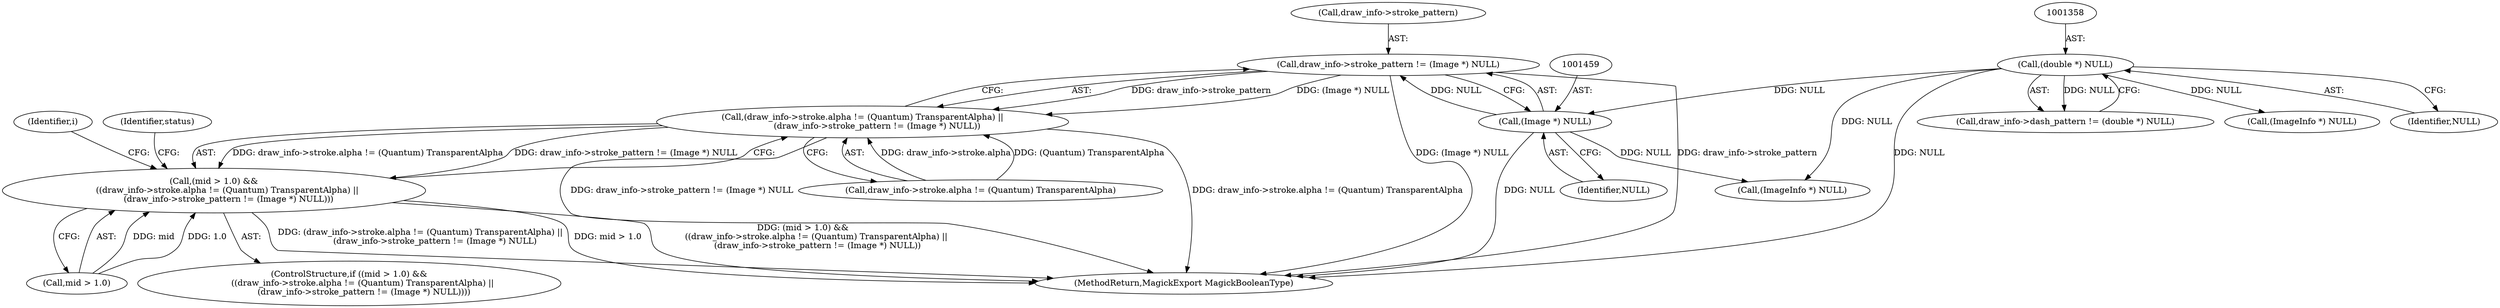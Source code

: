 digraph "0_ImageMagick_726812fa2fa7ce16bcf58f6e115f65427a1c0950_2@pointer" {
"1001454" [label="(Call,draw_info->stroke_pattern != (Image *) NULL)"];
"1001458" [label="(Call,(Image *) NULL)"];
"1001357" [label="(Call,(double *) NULL)"];
"1001444" [label="(Call,(draw_info->stroke.alpha != (Quantum) TransparentAlpha) ||\n           (draw_info->stroke_pattern != (Image *) NULL))"];
"1001440" [label="(Call,(mid > 1.0) &&\n          ((draw_info->stroke.alpha != (Quantum) TransparentAlpha) ||\n           (draw_info->stroke_pattern != (Image *) NULL)))"];
"1001458" [label="(Call,(Image *) NULL)"];
"1001441" [label="(Call,mid > 1.0)"];
"1001445" [label="(Call,draw_info->stroke.alpha != (Quantum) TransparentAlpha)"];
"1001454" [label="(Call,draw_info->stroke_pattern != (Image *) NULL)"];
"1001357" [label="(Call,(double *) NULL)"];
"1001561" [label="(Call,(ImageInfo *) NULL)"];
"1001465" [label="(Identifier,i)"];
"1001629" [label="(MethodReturn,MagickExport MagickBooleanType)"];
"1001353" [label="(Call,draw_info->dash_pattern != (double *) NULL)"];
"1001389" [label="(Call,(ImageInfo *) NULL)"];
"1001455" [label="(Call,draw_info->stroke_pattern)"];
"1001460" [label="(Identifier,NULL)"];
"1001359" [label="(Identifier,NULL)"];
"1001440" [label="(Call,(mid > 1.0) &&\n          ((draw_info->stroke.alpha != (Quantum) TransparentAlpha) ||\n           (draw_info->stroke_pattern != (Image *) NULL)))"];
"1001599" [label="(Identifier,status)"];
"1001444" [label="(Call,(draw_info->stroke.alpha != (Quantum) TransparentAlpha) ||\n           (draw_info->stroke_pattern != (Image *) NULL))"];
"1001439" [label="(ControlStructure,if ((mid > 1.0) &&\n          ((draw_info->stroke.alpha != (Quantum) TransparentAlpha) ||\n           (draw_info->stroke_pattern != (Image *) NULL))))"];
"1001454" -> "1001444"  [label="AST: "];
"1001454" -> "1001458"  [label="CFG: "];
"1001455" -> "1001454"  [label="AST: "];
"1001458" -> "1001454"  [label="AST: "];
"1001444" -> "1001454"  [label="CFG: "];
"1001454" -> "1001629"  [label="DDG: (Image *) NULL"];
"1001454" -> "1001629"  [label="DDG: draw_info->stroke_pattern"];
"1001454" -> "1001444"  [label="DDG: draw_info->stroke_pattern"];
"1001454" -> "1001444"  [label="DDG: (Image *) NULL"];
"1001458" -> "1001454"  [label="DDG: NULL"];
"1001458" -> "1001460"  [label="CFG: "];
"1001459" -> "1001458"  [label="AST: "];
"1001460" -> "1001458"  [label="AST: "];
"1001458" -> "1001629"  [label="DDG: NULL"];
"1001357" -> "1001458"  [label="DDG: NULL"];
"1001458" -> "1001561"  [label="DDG: NULL"];
"1001357" -> "1001353"  [label="AST: "];
"1001357" -> "1001359"  [label="CFG: "];
"1001358" -> "1001357"  [label="AST: "];
"1001359" -> "1001357"  [label="AST: "];
"1001353" -> "1001357"  [label="CFG: "];
"1001357" -> "1001629"  [label="DDG: NULL"];
"1001357" -> "1001353"  [label="DDG: NULL"];
"1001357" -> "1001389"  [label="DDG: NULL"];
"1001357" -> "1001561"  [label="DDG: NULL"];
"1001444" -> "1001440"  [label="AST: "];
"1001444" -> "1001445"  [label="CFG: "];
"1001445" -> "1001444"  [label="AST: "];
"1001440" -> "1001444"  [label="CFG: "];
"1001444" -> "1001629"  [label="DDG: draw_info->stroke.alpha != (Quantum) TransparentAlpha"];
"1001444" -> "1001629"  [label="DDG: draw_info->stroke_pattern != (Image *) NULL"];
"1001444" -> "1001440"  [label="DDG: draw_info->stroke.alpha != (Quantum) TransparentAlpha"];
"1001444" -> "1001440"  [label="DDG: draw_info->stroke_pattern != (Image *) NULL"];
"1001445" -> "1001444"  [label="DDG: draw_info->stroke.alpha"];
"1001445" -> "1001444"  [label="DDG: (Quantum) TransparentAlpha"];
"1001440" -> "1001439"  [label="AST: "];
"1001440" -> "1001441"  [label="CFG: "];
"1001441" -> "1001440"  [label="AST: "];
"1001465" -> "1001440"  [label="CFG: "];
"1001599" -> "1001440"  [label="CFG: "];
"1001440" -> "1001629"  [label="DDG: (mid > 1.0) &&\n          ((draw_info->stroke.alpha != (Quantum) TransparentAlpha) ||\n           (draw_info->stroke_pattern != (Image *) NULL))"];
"1001440" -> "1001629"  [label="DDG: (draw_info->stroke.alpha != (Quantum) TransparentAlpha) ||\n           (draw_info->stroke_pattern != (Image *) NULL)"];
"1001440" -> "1001629"  [label="DDG: mid > 1.0"];
"1001441" -> "1001440"  [label="DDG: mid"];
"1001441" -> "1001440"  [label="DDG: 1.0"];
}
